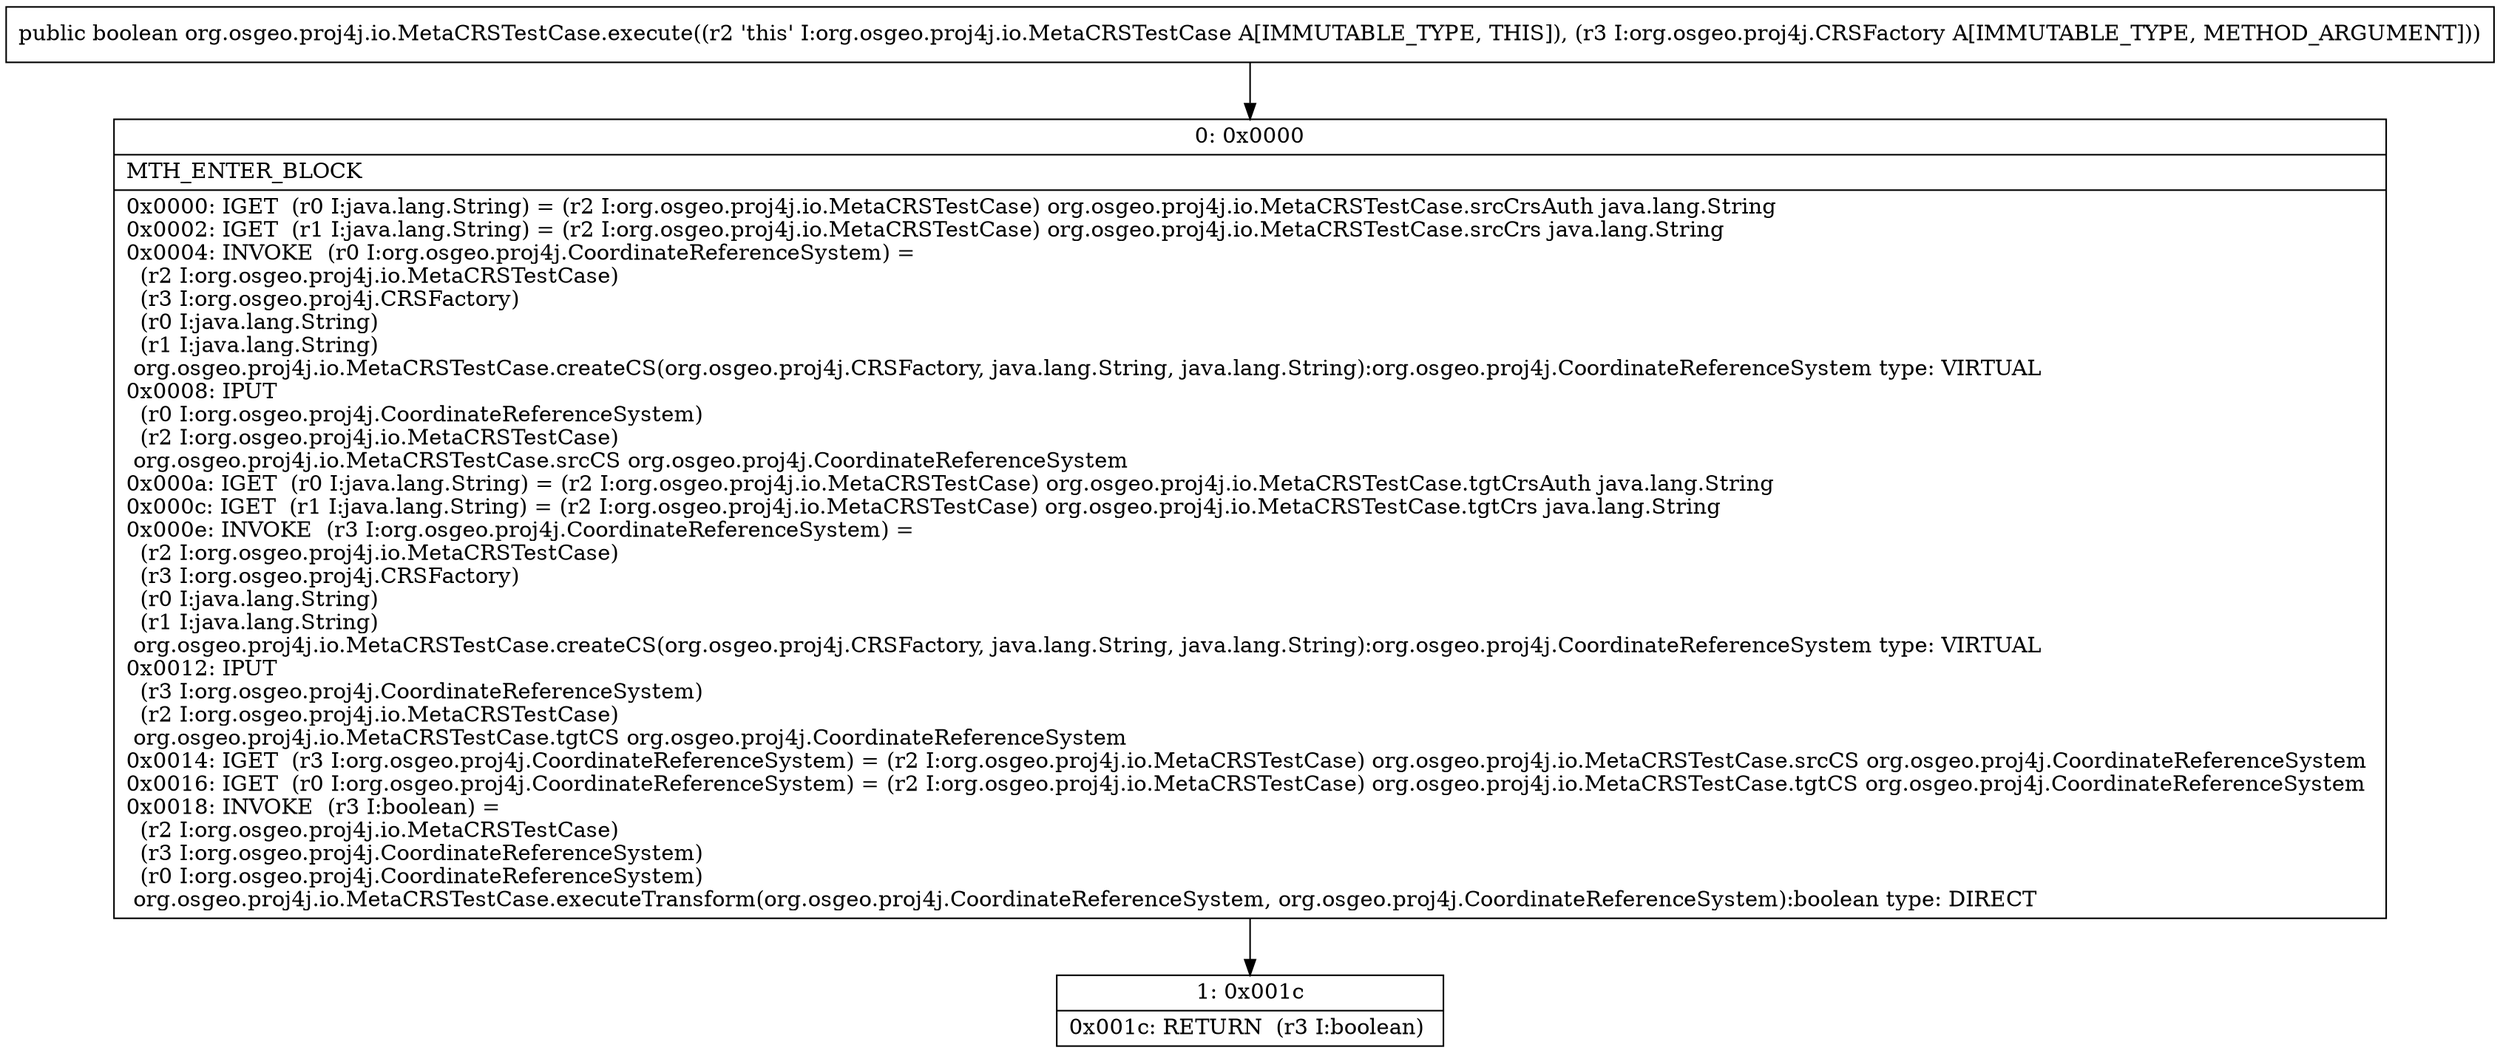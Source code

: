 digraph "CFG fororg.osgeo.proj4j.io.MetaCRSTestCase.execute(Lorg\/osgeo\/proj4j\/CRSFactory;)Z" {
Node_0 [shape=record,label="{0\:\ 0x0000|MTH_ENTER_BLOCK\l|0x0000: IGET  (r0 I:java.lang.String) = (r2 I:org.osgeo.proj4j.io.MetaCRSTestCase) org.osgeo.proj4j.io.MetaCRSTestCase.srcCrsAuth java.lang.String \l0x0002: IGET  (r1 I:java.lang.String) = (r2 I:org.osgeo.proj4j.io.MetaCRSTestCase) org.osgeo.proj4j.io.MetaCRSTestCase.srcCrs java.lang.String \l0x0004: INVOKE  (r0 I:org.osgeo.proj4j.CoordinateReferenceSystem) = \l  (r2 I:org.osgeo.proj4j.io.MetaCRSTestCase)\l  (r3 I:org.osgeo.proj4j.CRSFactory)\l  (r0 I:java.lang.String)\l  (r1 I:java.lang.String)\l org.osgeo.proj4j.io.MetaCRSTestCase.createCS(org.osgeo.proj4j.CRSFactory, java.lang.String, java.lang.String):org.osgeo.proj4j.CoordinateReferenceSystem type: VIRTUAL \l0x0008: IPUT  \l  (r0 I:org.osgeo.proj4j.CoordinateReferenceSystem)\l  (r2 I:org.osgeo.proj4j.io.MetaCRSTestCase)\l org.osgeo.proj4j.io.MetaCRSTestCase.srcCS org.osgeo.proj4j.CoordinateReferenceSystem \l0x000a: IGET  (r0 I:java.lang.String) = (r2 I:org.osgeo.proj4j.io.MetaCRSTestCase) org.osgeo.proj4j.io.MetaCRSTestCase.tgtCrsAuth java.lang.String \l0x000c: IGET  (r1 I:java.lang.String) = (r2 I:org.osgeo.proj4j.io.MetaCRSTestCase) org.osgeo.proj4j.io.MetaCRSTestCase.tgtCrs java.lang.String \l0x000e: INVOKE  (r3 I:org.osgeo.proj4j.CoordinateReferenceSystem) = \l  (r2 I:org.osgeo.proj4j.io.MetaCRSTestCase)\l  (r3 I:org.osgeo.proj4j.CRSFactory)\l  (r0 I:java.lang.String)\l  (r1 I:java.lang.String)\l org.osgeo.proj4j.io.MetaCRSTestCase.createCS(org.osgeo.proj4j.CRSFactory, java.lang.String, java.lang.String):org.osgeo.proj4j.CoordinateReferenceSystem type: VIRTUAL \l0x0012: IPUT  \l  (r3 I:org.osgeo.proj4j.CoordinateReferenceSystem)\l  (r2 I:org.osgeo.proj4j.io.MetaCRSTestCase)\l org.osgeo.proj4j.io.MetaCRSTestCase.tgtCS org.osgeo.proj4j.CoordinateReferenceSystem \l0x0014: IGET  (r3 I:org.osgeo.proj4j.CoordinateReferenceSystem) = (r2 I:org.osgeo.proj4j.io.MetaCRSTestCase) org.osgeo.proj4j.io.MetaCRSTestCase.srcCS org.osgeo.proj4j.CoordinateReferenceSystem \l0x0016: IGET  (r0 I:org.osgeo.proj4j.CoordinateReferenceSystem) = (r2 I:org.osgeo.proj4j.io.MetaCRSTestCase) org.osgeo.proj4j.io.MetaCRSTestCase.tgtCS org.osgeo.proj4j.CoordinateReferenceSystem \l0x0018: INVOKE  (r3 I:boolean) = \l  (r2 I:org.osgeo.proj4j.io.MetaCRSTestCase)\l  (r3 I:org.osgeo.proj4j.CoordinateReferenceSystem)\l  (r0 I:org.osgeo.proj4j.CoordinateReferenceSystem)\l org.osgeo.proj4j.io.MetaCRSTestCase.executeTransform(org.osgeo.proj4j.CoordinateReferenceSystem, org.osgeo.proj4j.CoordinateReferenceSystem):boolean type: DIRECT \l}"];
Node_1 [shape=record,label="{1\:\ 0x001c|0x001c: RETURN  (r3 I:boolean) \l}"];
MethodNode[shape=record,label="{public boolean org.osgeo.proj4j.io.MetaCRSTestCase.execute((r2 'this' I:org.osgeo.proj4j.io.MetaCRSTestCase A[IMMUTABLE_TYPE, THIS]), (r3 I:org.osgeo.proj4j.CRSFactory A[IMMUTABLE_TYPE, METHOD_ARGUMENT])) }"];
MethodNode -> Node_0;
Node_0 -> Node_1;
}

